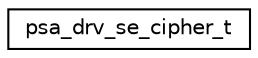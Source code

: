 digraph "Graphical Class Hierarchy"
{
 // LATEX_PDF_SIZE
  edge [fontname="Helvetica",fontsize="10",labelfontname="Helvetica",labelfontsize="10"];
  node [fontname="Helvetica",fontsize="10",shape=record];
  rankdir="LR";
  Node0 [label="psa_drv_se_cipher_t",height=0.2,width=0.4,color="black", fillcolor="white", style="filled",URL="$structpsa__drv__se__cipher__t.html",tooltip="A struct containing all of the function pointers needed to implement cipher operations using secure e..."];
}
